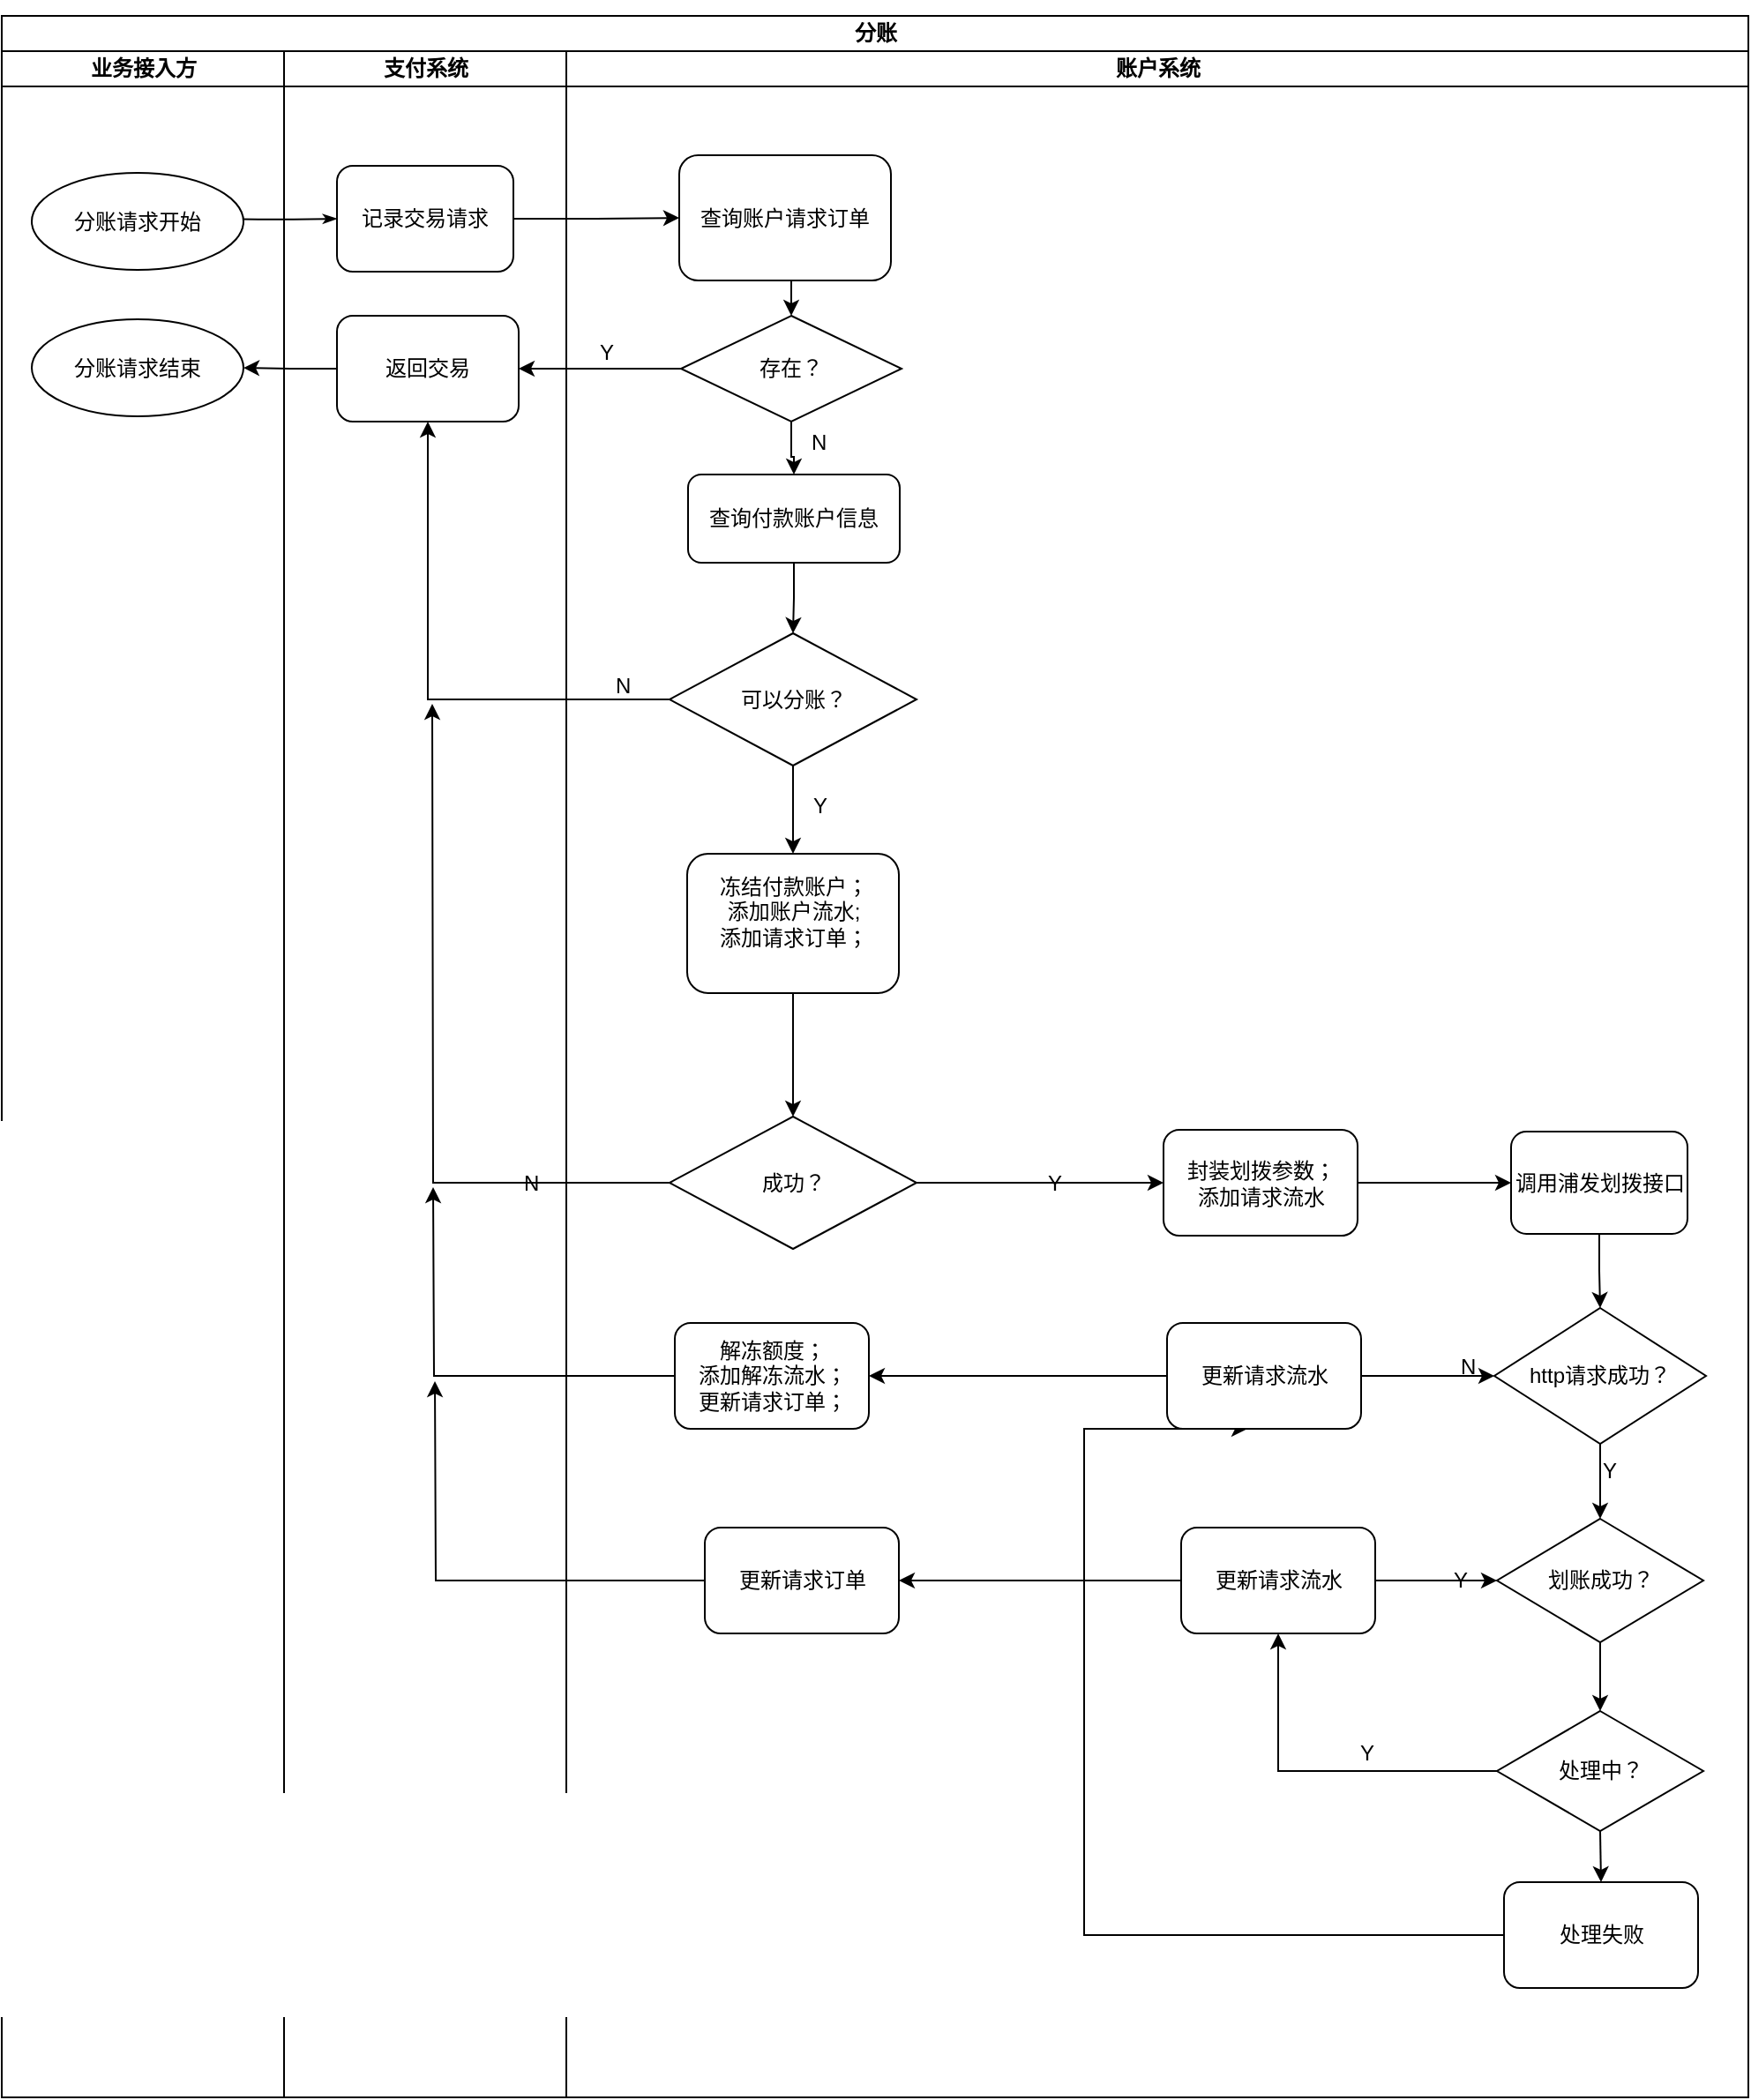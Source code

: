 <mxfile version="10.6.3" type="github"><diagram name="Page-1" id="74e2e168-ea6b-b213-b513-2b3c1d86103e"><mxGraphModel dx="918" dy="567" grid="1" gridSize="10" guides="1" tooltips="1" connect="1" arrows="1" fold="1" page="1" pageScale="1" pageWidth="1100" pageHeight="850" background="#ffffff" math="0" shadow="0"><root><mxCell id="0"/><mxCell id="1" parent="0"/><mxCell id="77e6c97f196da883-1" value="&lt;p style=&quot;font-size: 12px;&quot;&gt;&lt;font style=&quot;font-size: 12px;&quot;&gt;分账&lt;/font&gt;&lt;/p&gt;" style="swimlane;html=1;childLayout=stackLayout;startSize=20;rounded=0;shadow=0;labelBackgroundColor=none;strokeColor=#000000;strokeWidth=1;fillColor=#ffffff;fontFamily=Helvetica;fontSize=12;fontColor=#000000;align=center;" parent="1" vertex="1"><mxGeometry x="67" y="40" width="990" height="1180" as="geometry"/></mxCell><mxCell id="77e6c97f196da883-26" style="edgeStyle=orthogonalEdgeStyle;rounded=1;html=1;labelBackgroundColor=none;startArrow=none;startFill=0;startSize=5;endArrow=classicThin;endFill=1;endSize=5;jettySize=auto;orthogonalLoop=1;strokeColor=#000000;strokeWidth=1;fontFamily=Helvetica;fontSize=12;fontColor=#000000;" parent="77e6c97f196da883-1" target="77e6c97f196da883-11" edge="1"><mxGeometry relative="1" as="geometry"><mxPoint x="120" y="115" as="sourcePoint"/></mxGeometry></mxCell><mxCell id="77e6c97f196da883-2" value="业务接入方" style="swimlane;html=1;startSize=20;fontFamily=Helvetica;fontSize=12;" parent="77e6c97f196da883-1" vertex="1"><mxGeometry y="20" width="160" height="1160" as="geometry"/></mxCell><mxCell id="TkRiroFuY8NqVjEiLbAy-6" value="分账请求结束" style="ellipse;whiteSpace=wrap;html=1;fontFamily=Helvetica;fontSize=12;" vertex="1" parent="77e6c97f196da883-2"><mxGeometry x="17" y="152" width="120" height="55" as="geometry"/></mxCell><mxCell id="77e6c97f196da883-3" value="支付系统" style="swimlane;html=1;startSize=20;fontFamily=Helvetica;fontSize=12;" parent="77e6c97f196da883-1" vertex="1"><mxGeometry x="160" y="20" width="160" height="1160" as="geometry"/></mxCell><mxCell id="77e6c97f196da883-11" value="&lt;font style=&quot;font-size: 12px;&quot;&gt;记录交易请求&lt;/font&gt;" style="rounded=1;whiteSpace=wrap;html=1;shadow=0;labelBackgroundColor=none;strokeColor=#000000;strokeWidth=1;fillColor=#ffffff;fontFamily=Helvetica;fontSize=12;fontColor=#000000;align=center;" parent="77e6c97f196da883-3" vertex="1"><mxGeometry x="30" y="65" width="100" height="60" as="geometry"/></mxCell><mxCell id="sWk5hsBrWzieQT6S5SXe-122" value="&lt;font style=&quot;font-size: 12px;&quot;&gt;返回交易&lt;/font&gt;" style="rounded=1;whiteSpace=wrap;html=1;shadow=0;labelBackgroundColor=none;strokeColor=#000000;strokeWidth=1;fillColor=#ffffff;fontFamily=Helvetica;fontSize=12;fontColor=#000000;align=center;" parent="77e6c97f196da883-3" vertex="1"><mxGeometry x="30" y="150" width="103" height="60" as="geometry"/></mxCell><mxCell id="77e6c97f196da883-4" value="账户系统" style="swimlane;html=1;startSize=20;fontFamily=Helvetica;fontSize=12;" parent="77e6c97f196da883-1" vertex="1"><mxGeometry x="320" y="20" width="670" height="1160" as="geometry"/></mxCell><mxCell id="sWk5hsBrWzieQT6S5SXe-18" style="edgeStyle=orthogonalEdgeStyle;rounded=0;orthogonalLoop=1;jettySize=auto;html=1;exitX=0.5;exitY=1;exitDx=0;exitDy=0;entryX=0.5;entryY=0;entryDx=0;entryDy=0;fontFamily=Helvetica;fontSize=12;" parent="77e6c97f196da883-4" source="sWk5hsBrWzieQT6S5SXe-15" target="sWk5hsBrWzieQT6S5SXe-16" edge="1"><mxGeometry relative="1" as="geometry"/></mxCell><mxCell id="sWk5hsBrWzieQT6S5SXe-15" value="&lt;span style=&quot;font-size: 12px;&quot;&gt;查询付款账户信息&lt;/span&gt;" style="rounded=1;whiteSpace=wrap;html=1;fontFamily=Helvetica;fontSize=12;" parent="77e6c97f196da883-4" vertex="1"><mxGeometry x="69" y="240" width="120" height="50" as="geometry"/></mxCell><mxCell id="sWk5hsBrWzieQT6S5SXe-25" style="edgeStyle=orthogonalEdgeStyle;rounded=0;orthogonalLoop=1;jettySize=auto;html=1;exitX=0.5;exitY=1;exitDx=0;exitDy=0;entryX=0.5;entryY=0;entryDx=0;entryDy=0;fontFamily=Helvetica;fontSize=12;" parent="77e6c97f196da883-4" source="sWk5hsBrWzieQT6S5SXe-16" target="sWk5hsBrWzieQT6S5SXe-24" edge="1"><mxGeometry relative="1" as="geometry"/></mxCell><mxCell id="sWk5hsBrWzieQT6S5SXe-16" value="可以分账？" style="rhombus;whiteSpace=wrap;html=1;fontFamily=Helvetica;fontSize=12;" parent="77e6c97f196da883-4" vertex="1"><mxGeometry x="58.5" y="330" width="140" height="75" as="geometry"/></mxCell><mxCell id="sWk5hsBrWzieQT6S5SXe-28" style="edgeStyle=orthogonalEdgeStyle;rounded=0;orthogonalLoop=1;jettySize=auto;html=1;exitX=0.5;exitY=1;exitDx=0;exitDy=0;entryX=0.5;entryY=0;entryDx=0;entryDy=0;fontFamily=Helvetica;fontSize=12;" parent="77e6c97f196da883-4" source="sWk5hsBrWzieQT6S5SXe-24" target="sWk5hsBrWzieQT6S5SXe-27" edge="1"><mxGeometry relative="1" as="geometry"/></mxCell><mxCell id="sWk5hsBrWzieQT6S5SXe-24" value="冻结付款账户；&lt;br style=&quot;font-size: 12px;&quot;&gt;添加账户流水;&lt;br style=&quot;font-size: 12px;&quot;&gt;添加请求订单；&lt;br style=&quot;font-size: 12px;&quot;&gt;&lt;br style=&quot;font-size: 12px;&quot;&gt;" style="rounded=1;whiteSpace=wrap;html=1;fontFamily=Helvetica;fontSize=12;" parent="77e6c97f196da883-4" vertex="1"><mxGeometry x="68.5" y="455" width="120" height="79" as="geometry"/></mxCell><mxCell id="sWk5hsBrWzieQT6S5SXe-27" value="成功？" style="rhombus;whiteSpace=wrap;html=1;fontFamily=Helvetica;fontSize=12;" parent="77e6c97f196da883-4" vertex="1"><mxGeometry x="58.5" y="604" width="140" height="75" as="geometry"/></mxCell><mxCell id="sWk5hsBrWzieQT6S5SXe-85" value="&lt;font style=&quot;font-size: 12px;&quot;&gt;更新请求订单&lt;/font&gt;" style="rounded=1;whiteSpace=wrap;html=1;shadow=0;labelBackgroundColor=none;strokeColor=#000000;strokeWidth=1;fillColor=#ffffff;fontFamily=Helvetica;fontSize=12;fontColor=#000000;align=center;flipH=0;" parent="77e6c97f196da883-4" vertex="1"><mxGeometry x="78.5" y="837" width="110" height="60" as="geometry"/></mxCell><mxCell id="sWk5hsBrWzieQT6S5SXe-110" value="&lt;font style=&quot;font-size: 12px;&quot;&gt;解冻额度；&lt;br style=&quot;font-size: 12px;&quot;&gt;添加解冻流水；&lt;br style=&quot;font-size: 12px;&quot;&gt;更新请求订单；&lt;/font&gt;" style="rounded=1;whiteSpace=wrap;html=1;shadow=0;labelBackgroundColor=none;strokeColor=#000000;strokeWidth=1;fillColor=#ffffff;fontFamily=Helvetica;fontSize=12;fontColor=#000000;align=center;flipH=0;" parent="77e6c97f196da883-4" vertex="1"><mxGeometry x="61.5" y="721" width="110" height="60" as="geometry"/></mxCell><mxCell id="sWk5hsBrWzieQT6S5SXe-116" style="edgeStyle=orthogonalEdgeStyle;rounded=0;orthogonalLoop=1;jettySize=auto;html=1;exitX=0.5;exitY=1;exitDx=0;exitDy=0;entryX=0.5;entryY=0;entryDx=0;entryDy=0;fontFamily=Helvetica;fontSize=12;" parent="77e6c97f196da883-4" source="sWk5hsBrWzieQT6S5SXe-113" target="sWk5hsBrWzieQT6S5SXe-115" edge="1"><mxGeometry relative="1" as="geometry"/></mxCell><mxCell id="sWk5hsBrWzieQT6S5SXe-113" value="查询账户请求订单" style="rounded=1;whiteSpace=wrap;html=1;fontFamily=Helvetica;fontSize=12;" parent="77e6c97f196da883-4" vertex="1"><mxGeometry x="64" y="59" width="120" height="71" as="geometry"/></mxCell><mxCell id="sWk5hsBrWzieQT6S5SXe-119" style="edgeStyle=orthogonalEdgeStyle;rounded=0;orthogonalLoop=1;jettySize=auto;html=1;exitX=0.5;exitY=1;exitDx=0;exitDy=0;fontFamily=Helvetica;fontSize=12;" parent="77e6c97f196da883-4" source="sWk5hsBrWzieQT6S5SXe-115" target="sWk5hsBrWzieQT6S5SXe-15" edge="1"><mxGeometry relative="1" as="geometry"/></mxCell><mxCell id="sWk5hsBrWzieQT6S5SXe-115" value="存在？" style="rhombus;whiteSpace=wrap;html=1;fontFamily=Helvetica;fontSize=12;" parent="77e6c97f196da883-4" vertex="1"><mxGeometry x="65" y="150" width="125" height="60" as="geometry"/></mxCell><mxCell id="sWk5hsBrWzieQT6S5SXe-19" style="edgeStyle=orthogonalEdgeStyle;rounded=0;orthogonalLoop=1;jettySize=auto;html=1;exitX=0;exitY=0.5;exitDx=0;exitDy=0;entryX=0.5;entryY=1;entryDx=0;entryDy=0;fontFamily=Helvetica;fontSize=12;" parent="77e6c97f196da883-1" source="sWk5hsBrWzieQT6S5SXe-16" target="sWk5hsBrWzieQT6S5SXe-122" edge="1"><mxGeometry relative="1" as="geometry"><mxPoint x="290" y="430" as="targetPoint"/></mxGeometry></mxCell><mxCell id="sWk5hsBrWzieQT6S5SXe-29" style="edgeStyle=orthogonalEdgeStyle;rounded=0;orthogonalLoop=1;jettySize=auto;html=1;exitX=0;exitY=0.5;exitDx=0;exitDy=0;fontFamily=Helvetica;fontSize=12;" parent="77e6c97f196da883-1" source="sWk5hsBrWzieQT6S5SXe-27" edge="1"><mxGeometry relative="1" as="geometry"><mxPoint x="244" y="390" as="targetPoint"/></mxGeometry></mxCell><mxCell id="sWk5hsBrWzieQT6S5SXe-135" style="edgeStyle=orthogonalEdgeStyle;rounded=0;orthogonalLoop=1;jettySize=auto;html=1;exitX=0;exitY=0.5;exitDx=0;exitDy=0;entryX=0.5;entryY=1;entryDx=0;entryDy=0;fontFamily=Helvetica;fontSize=12;" parent="77e6c97f196da883-1" edge="1"><mxGeometry relative="1" as="geometry"><mxPoint x="706" y="801" as="targetPoint"/><mxPoint x="851" y="1088" as="sourcePoint"/><Array as="points"><mxPoint x="613.5" y="1088"/><mxPoint x="613.5" y="801"/></Array></mxGeometry></mxCell><mxCell id="sWk5hsBrWzieQT6S5SXe-114" style="edgeStyle=orthogonalEdgeStyle;rounded=0;orthogonalLoop=1;jettySize=auto;html=1;exitX=1;exitY=0.5;exitDx=0;exitDy=0;entryX=0;entryY=0.5;entryDx=0;entryDy=0;fontFamily=Helvetica;fontSize=12;" parent="77e6c97f196da883-1" source="77e6c97f196da883-11" target="sWk5hsBrWzieQT6S5SXe-113" edge="1"><mxGeometry relative="1" as="geometry"/></mxCell><mxCell id="TkRiroFuY8NqVjEiLbAy-7" style="edgeStyle=orthogonalEdgeStyle;rounded=0;orthogonalLoop=1;jettySize=auto;html=1;exitX=0;exitY=0.5;exitDx=0;exitDy=0;entryX=1;entryY=0.5;entryDx=0;entryDy=0;fontFamily=Helvetica;fontSize=12;" edge="1" parent="77e6c97f196da883-1" source="sWk5hsBrWzieQT6S5SXe-122" target="TkRiroFuY8NqVjEiLbAy-6"><mxGeometry relative="1" as="geometry"/></mxCell><mxCell id="TkRiroFuY8NqVjEiLbAy-29" style="edgeStyle=orthogonalEdgeStyle;rounded=0;orthogonalLoop=1;jettySize=auto;html=1;exitX=0;exitY=0.5;exitDx=0;exitDy=0;entryX=1;entryY=0.5;entryDx=0;entryDy=0;fontFamily=Helvetica;fontSize=12;" edge="1" parent="77e6c97f196da883-1" source="sWk5hsBrWzieQT6S5SXe-115" target="sWk5hsBrWzieQT6S5SXe-122"><mxGeometry relative="1" as="geometry"/></mxCell><mxCell id="sWk5hsBrWzieQT6S5SXe-20" value="N" style="text;html=1;resizable=0;points=[];autosize=1;align=left;verticalAlign=top;spacingTop=-4;fontFamily=Helvetica;fontSize=12;" parent="1" vertex="1"><mxGeometry x="412.5" y="410" width="20" height="20" as="geometry"/></mxCell><mxCell id="sWk5hsBrWzieQT6S5SXe-26" value="Y" style="text;html=1;resizable=0;points=[];autosize=1;align=left;verticalAlign=top;spacingTop=-4;fontFamily=Helvetica;fontSize=12;" parent="1" vertex="1"><mxGeometry x="524.5" y="478" width="20" height="20" as="geometry"/></mxCell><mxCell id="sWk5hsBrWzieQT6S5SXe-30" value="N" style="text;html=1;resizable=0;points=[];autosize=1;align=left;verticalAlign=top;spacingTop=-4;fontFamily=Helvetica;fontSize=12;" parent="1" vertex="1"><mxGeometry x="360.5" y="691.5" width="20" height="20" as="geometry"/></mxCell><mxCell id="sWk5hsBrWzieQT6S5SXe-31" style="edgeStyle=orthogonalEdgeStyle;rounded=0;orthogonalLoop=1;jettySize=auto;html=1;exitX=1;exitY=0.5;exitDx=0;exitDy=0;entryX=0;entryY=0.5;entryDx=0;entryDy=0;fontFamily=Helvetica;fontSize=12;" parent="1" source="sWk5hsBrWzieQT6S5SXe-27" edge="1" target="TkRiroFuY8NqVjEiLbAy-8"><mxGeometry relative="1" as="geometry"><mxPoint x="718.5" y="702" as="targetPoint"/></mxGeometry></mxCell><mxCell id="sWk5hsBrWzieQT6S5SXe-32" value="Y" style="text;html=1;resizable=0;points=[];autosize=1;align=left;verticalAlign=top;spacingTop=-4;fontFamily=Helvetica;fontSize=12;" parent="1" vertex="1"><mxGeometry x="657.5" y="691.5" width="20" height="20" as="geometry"/></mxCell><mxCell id="sWk5hsBrWzieQT6S5SXe-77" value="N&lt;br style=&quot;font-size: 12px;&quot;&gt;&lt;br style=&quot;font-size: 12px;&quot;&gt;" style="text;html=1;resizable=0;points=[];autosize=1;align=left;verticalAlign=top;spacingTop=-4;fontFamily=Helvetica;fontSize=12;" parent="1" vertex="1"><mxGeometry x="891.5" y="796" width="20" height="30" as="geometry"/></mxCell><mxCell id="sWk5hsBrWzieQT6S5SXe-81" value="Y" style="text;html=1;resizable=0;points=[];autosize=1;align=left;verticalAlign=top;spacingTop=-4;fontFamily=Helvetica;fontSize=12;" parent="1" vertex="1"><mxGeometry x="887.5" y="917" width="20" height="20" as="geometry"/></mxCell><mxCell id="sWk5hsBrWzieQT6S5SXe-87" style="edgeStyle=orthogonalEdgeStyle;rounded=0;orthogonalLoop=1;jettySize=auto;html=1;exitX=0;exitY=0.5;exitDx=0;exitDy=0;fontFamily=Helvetica;fontSize=12;" parent="1" source="sWk5hsBrWzieQT6S5SXe-85" edge="1"><mxGeometry relative="1" as="geometry"><mxPoint x="312.5" y="814" as="targetPoint"/><mxPoint x="460" y="927" as="sourcePoint"/></mxGeometry></mxCell><mxCell id="sWk5hsBrWzieQT6S5SXe-94" value="Y" style="text;html=1;resizable=0;points=[];autosize=1;align=left;verticalAlign=top;spacingTop=-4;fontFamily=Helvetica;fontSize=12;" parent="1" vertex="1"><mxGeometry x="834.5" y="1015" width="20" height="20" as="geometry"/></mxCell><mxCell id="sWk5hsBrWzieQT6S5SXe-109" style="edgeStyle=orthogonalEdgeStyle;rounded=0;orthogonalLoop=1;jettySize=auto;html=1;exitX=0;exitY=0.5;exitDx=0;exitDy=0;fontFamily=Helvetica;fontSize=12;" parent="1" source="TkRiroFuY8NqVjEiLbAy-9" edge="1"><mxGeometry relative="1" as="geometry"><mxPoint x="558.5" y="811" as="targetPoint"/><mxPoint x="718" y="811" as="sourcePoint"/></mxGeometry></mxCell><mxCell id="sWk5hsBrWzieQT6S5SXe-111" style="edgeStyle=orthogonalEdgeStyle;rounded=0;orthogonalLoop=1;jettySize=auto;html=1;exitX=0;exitY=0.5;exitDx=0;exitDy=0;fontFamily=Helvetica;fontSize=12;" parent="1" source="sWk5hsBrWzieQT6S5SXe-110" edge="1"><mxGeometry relative="1" as="geometry"><mxPoint x="311.5" y="704" as="targetPoint"/><mxPoint x="430" y="811" as="sourcePoint"/></mxGeometry></mxCell><mxCell id="sWk5hsBrWzieQT6S5SXe-118" value="Y" style="text;html=1;resizable=0;points=[];autosize=1;align=left;verticalAlign=top;spacingTop=-4;fontFamily=Helvetica;fontSize=12;" parent="1" vertex="1"><mxGeometry x="404" y="221" width="20" height="20" as="geometry"/></mxCell><mxCell id="sWk5hsBrWzieQT6S5SXe-121" value="N" style="text;html=1;resizable=0;points=[];autosize=1;align=left;verticalAlign=top;spacingTop=-4;fontFamily=Helvetica;fontSize=12;" parent="1" vertex="1"><mxGeometry x="524" y="272" width="20" height="20" as="geometry"/></mxCell><mxCell id="sWk5hsBrWzieQT6S5SXe-131" value="Y" style="text;html=1;resizable=0;points=[];autosize=1;align=left;verticalAlign=top;spacingTop=-4;fontFamily=Helvetica;fontSize=12;" parent="1" vertex="1"><mxGeometry x="982.5" y="917" width="20" height="20" as="geometry"/></mxCell><mxCell id="TkRiroFuY8NqVjEiLbAy-2" value="N" style="text;html=1;resizable=0;points=[];autosize=1;align=left;verticalAlign=top;spacingTop=-4;fontFamily=Helvetica;fontSize=12;" vertex="1" parent="1"><mxGeometry x="981.5" y="917" width="20" height="20" as="geometry"/></mxCell><mxCell id="TkRiroFuY8NqVjEiLbAy-5" value="分账请求开始" style="ellipse;whiteSpace=wrap;html=1;fontFamily=Helvetica;fontSize=12;" vertex="1" parent="1"><mxGeometry x="84" y="129" width="120" height="55" as="geometry"/></mxCell><mxCell id="TkRiroFuY8NqVjEiLbAy-26" style="edgeStyle=orthogonalEdgeStyle;rounded=0;orthogonalLoop=1;jettySize=auto;html=1;exitX=1;exitY=0.5;exitDx=0;exitDy=0;entryX=0;entryY=0.5;entryDx=0;entryDy=0;fontFamily=Helvetica;fontSize=12;" edge="1" parent="1" source="TkRiroFuY8NqVjEiLbAy-8" target="TkRiroFuY8NqVjEiLbAy-11"><mxGeometry relative="1" as="geometry"/></mxCell><mxCell id="TkRiroFuY8NqVjEiLbAy-8" value="&lt;font style=&quot;font-size: 12px;&quot;&gt;封装划拨参数；&lt;br style=&quot;font-size: 12px;&quot;&gt;添加请求流水&lt;/font&gt;&lt;br style=&quot;font-size: 12px;&quot;&gt;" style="rounded=1;whiteSpace=wrap;html=1;shadow=0;labelBackgroundColor=none;strokeColor=#000000;strokeWidth=1;fillColor=#ffffff;fontFamily=Helvetica;fontSize=12;fontColor=#000000;align=center;" vertex="1" parent="1"><mxGeometry x="725.5" y="671.5" width="110" height="60" as="geometry"/></mxCell><mxCell id="TkRiroFuY8NqVjEiLbAy-25" style="edgeStyle=orthogonalEdgeStyle;rounded=0;orthogonalLoop=1;jettySize=auto;html=1;exitX=1;exitY=0.5;exitDx=0;exitDy=0;entryX=0;entryY=0.5;entryDx=0;entryDy=0;fontFamily=Helvetica;fontSize=12;" edge="1" parent="1" source="TkRiroFuY8NqVjEiLbAy-9" target="TkRiroFuY8NqVjEiLbAy-12"><mxGeometry relative="1" as="geometry"/></mxCell><mxCell id="TkRiroFuY8NqVjEiLbAy-9" value="&lt;font style=&quot;font-size: 12px;&quot;&gt;更新请求流水&lt;/font&gt;" style="rounded=1;whiteSpace=wrap;html=1;shadow=0;labelBackgroundColor=none;strokeColor=#000000;strokeWidth=1;fillColor=#ffffff;fontFamily=Helvetica;fontSize=12;fontColor=#000000;align=center;flipH=0;" vertex="1" parent="1"><mxGeometry x="727.5" y="781" width="110" height="60" as="geometry"/></mxCell><mxCell id="TkRiroFuY8NqVjEiLbAy-27" style="edgeStyle=orthogonalEdgeStyle;rounded=0;orthogonalLoop=1;jettySize=auto;html=1;exitX=1;exitY=0.5;exitDx=0;exitDy=0;entryX=0;entryY=0.5;entryDx=0;entryDy=0;fontFamily=Helvetica;fontSize=12;" edge="1" parent="1" source="TkRiroFuY8NqVjEiLbAy-10" target="TkRiroFuY8NqVjEiLbAy-13"><mxGeometry relative="1" as="geometry"/></mxCell><mxCell id="TkRiroFuY8NqVjEiLbAy-10" value="&lt;span style=&quot;font-size: 12px;&quot;&gt;&lt;font style=&quot;font-size: 12px;&quot;&gt;更新请求流水&lt;/font&gt;&lt;/span&gt;" style="rounded=1;whiteSpace=wrap;html=1;shadow=0;labelBackgroundColor=none;strokeColor=#000000;strokeWidth=1;fillColor=#ffffff;fontFamily=Helvetica;fontSize=12;fontColor=#000000;align=center;" vertex="1" parent="1"><mxGeometry x="735.5" y="897" width="110" height="60" as="geometry"/></mxCell><mxCell id="TkRiroFuY8NqVjEiLbAy-24" style="edgeStyle=orthogonalEdgeStyle;rounded=0;orthogonalLoop=1;jettySize=auto;html=1;exitX=0.5;exitY=1;exitDx=0;exitDy=0;entryX=0.5;entryY=0;entryDx=0;entryDy=0;fontFamily=Helvetica;fontSize=12;" edge="1" parent="1" source="TkRiroFuY8NqVjEiLbAy-11" target="TkRiroFuY8NqVjEiLbAy-12"><mxGeometry relative="1" as="geometry"/></mxCell><mxCell id="TkRiroFuY8NqVjEiLbAy-11" value="&lt;font style=&quot;font-size: 12px;&quot;&gt;调用浦发划拨接口&lt;/font&gt;" style="rounded=1;whiteSpace=wrap;html=1;shadow=0;labelBackgroundColor=none;strokeColor=#000000;strokeWidth=1;fillColor=#ffffff;fontFamily=Helvetica;fontSize=12;fontColor=#000000;align=center;" vertex="1" parent="1"><mxGeometry x="922.5" y="672.5" width="100" height="58" as="geometry"/></mxCell><mxCell id="TkRiroFuY8NqVjEiLbAy-23" style="edgeStyle=orthogonalEdgeStyle;rounded=0;orthogonalLoop=1;jettySize=auto;html=1;exitX=0.5;exitY=1;exitDx=0;exitDy=0;entryX=0.5;entryY=0;entryDx=0;entryDy=0;fontFamily=Helvetica;fontSize=12;" edge="1" parent="1" source="TkRiroFuY8NqVjEiLbAy-12" target="TkRiroFuY8NqVjEiLbAy-13"><mxGeometry relative="1" as="geometry"/></mxCell><mxCell id="TkRiroFuY8NqVjEiLbAy-33" value="Y" style="text;html=1;resizable=0;points=[];align=center;verticalAlign=middle;labelBackgroundColor=#ffffff;fontFamily=Helvetica;fontSize=12;" vertex="1" connectable="0" parent="TkRiroFuY8NqVjEiLbAy-23"><mxGeometry x="-0.286" y="5" relative="1" as="geometry"><mxPoint as="offset"/></mxGeometry></mxCell><mxCell id="TkRiroFuY8NqVjEiLbAy-12" value="http请求成功？" style="rhombus;whiteSpace=wrap;html=1;fontFamily=Helvetica;fontSize=12;" vertex="1" parent="1"><mxGeometry x="913" y="772.5" width="120" height="77" as="geometry"/></mxCell><mxCell id="TkRiroFuY8NqVjEiLbAy-22" style="edgeStyle=orthogonalEdgeStyle;rounded=0;orthogonalLoop=1;jettySize=auto;html=1;exitX=0.5;exitY=1;exitDx=0;exitDy=0;entryX=0.5;entryY=0;entryDx=0;entryDy=0;fontFamily=Helvetica;fontSize=12;" edge="1" parent="1" source="TkRiroFuY8NqVjEiLbAy-13" target="TkRiroFuY8NqVjEiLbAy-14"><mxGeometry relative="1" as="geometry"/></mxCell><mxCell id="TkRiroFuY8NqVjEiLbAy-13" value="划账成功？" style="rhombus;whiteSpace=wrap;html=1;fontFamily=Helvetica;fontSize=12;" vertex="1" parent="1"><mxGeometry x="914.5" y="892" width="117" height="70" as="geometry"/></mxCell><mxCell id="TkRiroFuY8NqVjEiLbAy-20" style="edgeStyle=orthogonalEdgeStyle;rounded=0;orthogonalLoop=1;jettySize=auto;html=1;exitX=0.5;exitY=1;exitDx=0;exitDy=0;entryX=0.5;entryY=0;entryDx=0;entryDy=0;fontFamily=Helvetica;fontSize=12;" edge="1" parent="1" source="TkRiroFuY8NqVjEiLbAy-14" target="TkRiroFuY8NqVjEiLbAy-15"><mxGeometry relative="1" as="geometry"/></mxCell><mxCell id="TkRiroFuY8NqVjEiLbAy-28" style="edgeStyle=orthogonalEdgeStyle;rounded=0;orthogonalLoop=1;jettySize=auto;html=1;exitX=0;exitY=0.5;exitDx=0;exitDy=0;entryX=0.5;entryY=1;entryDx=0;entryDy=0;fontFamily=Helvetica;fontSize=12;" edge="1" parent="1" source="TkRiroFuY8NqVjEiLbAy-14" target="TkRiroFuY8NqVjEiLbAy-10"><mxGeometry relative="1" as="geometry"/></mxCell><mxCell id="TkRiroFuY8NqVjEiLbAy-14" value="处理中？" style="rhombus;whiteSpace=wrap;html=1;fontFamily=Helvetica;fontSize=12;" vertex="1" parent="1"><mxGeometry x="914.5" y="1001" width="117" height="68" as="geometry"/></mxCell><mxCell id="TkRiroFuY8NqVjEiLbAy-15" value="&lt;font style=&quot;font-size: 12px;&quot;&gt;处理失败&lt;/font&gt;" style="rounded=1;whiteSpace=wrap;html=1;shadow=0;labelBackgroundColor=none;strokeColor=#000000;strokeWidth=1;fillColor=#ffffff;fontFamily=Helvetica;fontSize=12;fontColor=#000000;align=center;" vertex="1" parent="1"><mxGeometry x="918.5" y="1098" width="110" height="60" as="geometry"/></mxCell><mxCell id="sWk5hsBrWzieQT6S5SXe-86" style="edgeStyle=orthogonalEdgeStyle;rounded=0;orthogonalLoop=1;jettySize=auto;html=1;exitX=0;exitY=0.5;exitDx=0;exitDy=0;entryX=1;entryY=0.5;entryDx=0;entryDy=0;fontFamily=Helvetica;fontSize=12;" parent="1" source="TkRiroFuY8NqVjEiLbAy-10" target="sWk5hsBrWzieQT6S5SXe-85" edge="1"><mxGeometry relative="1" as="geometry"><mxPoint x="726" y="927" as="sourcePoint"/></mxGeometry></mxCell></root></mxGraphModel></diagram></mxfile>